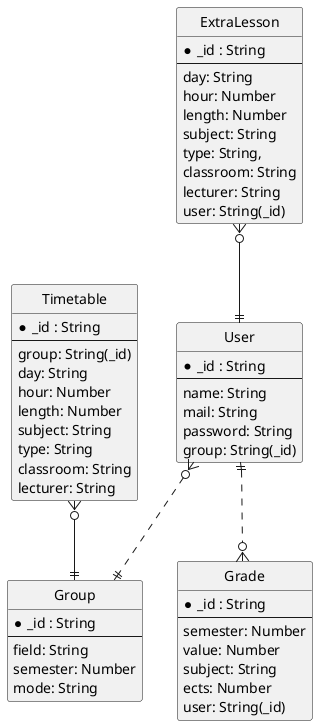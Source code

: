 @startuml


' hide the spot
hide circle


entity "User" as user {
  *_id : String
  --
  name: String
  mail: String
  password: String
  group: String(_id)
}

entity "Group" as group {
  *_id : String
  --
  field: String
  semester: Number
  mode: String
}

entity "Grade" as grade {
  *_id : String
  --
  semester: Number
  value: Number
  subject: String
  ects: Number
  user: String(_id)
}

entity "Timetable" as ttable {
  *_id : String
  --
  group: String(_id)
  day: String
  hour: Number
  length: Number
  subject: String
  type: String
  classroom: String
  lecturer: String
}

entity "ExtraLesson" as extra {
  *_id : String
  --
  day: String
  hour: Number
  length: Number
  subject: String
  type: String,
  classroom: String
  lecturer: String
  user: String(_id)
}

user }o..|| group
user ||..o{ grade
ttable }o--|| group
extra }o--|| user

@enduml